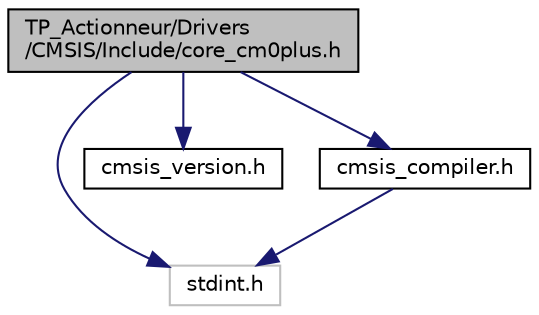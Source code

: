 digraph "TP_Actionneur/Drivers/CMSIS/Include/core_cm0plus.h"
{
 // LATEX_PDF_SIZE
  edge [fontname="Helvetica",fontsize="10",labelfontname="Helvetica",labelfontsize="10"];
  node [fontname="Helvetica",fontsize="10",shape=record];
  Node1 [label="TP_Actionneur/Drivers\l/CMSIS/Include/core_cm0plus.h",height=0.2,width=0.4,color="black", fillcolor="grey75", style="filled", fontcolor="black",tooltip="CMSIS Cortex-M0+ Core Peripheral Access Layer Header File."];
  Node1 -> Node2 [color="midnightblue",fontsize="10",style="solid",fontname="Helvetica"];
  Node2 [label="stdint.h",height=0.2,width=0.4,color="grey75", fillcolor="white", style="filled",tooltip=" "];
  Node1 -> Node3 [color="midnightblue",fontsize="10",style="solid",fontname="Helvetica"];
  Node3 [label="cmsis_version.h",height=0.2,width=0.4,color="black", fillcolor="white", style="filled",URL="$cmsis__version_8h.html",tooltip="CMSIS Core(M) Version definitions."];
  Node1 -> Node4 [color="midnightblue",fontsize="10",style="solid",fontname="Helvetica"];
  Node4 [label="cmsis_compiler.h",height=0.2,width=0.4,color="black", fillcolor="white", style="filled",URL="$cmsis__compiler_8h.html",tooltip="CMSIS compiler generic header file."];
  Node4 -> Node2 [color="midnightblue",fontsize="10",style="solid",fontname="Helvetica"];
}
